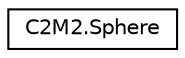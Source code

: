 digraph "Graphical Class Hierarchy"
{
 // LATEX_PDF_SIZE
  edge [fontname="Helvetica",fontsize="10",labelfontname="Helvetica",labelfontsize="10"];
  node [fontname="Helvetica",fontsize="10",shape=record];
  rankdir="LR";
  Node0 [label="C2M2.Sphere",height=0.2,width=0.4,color="black", fillcolor="white", style="filled",URL="$d8/d10/struct_c2_m2_1_1_sphere.html",tooltip=" "];
}
